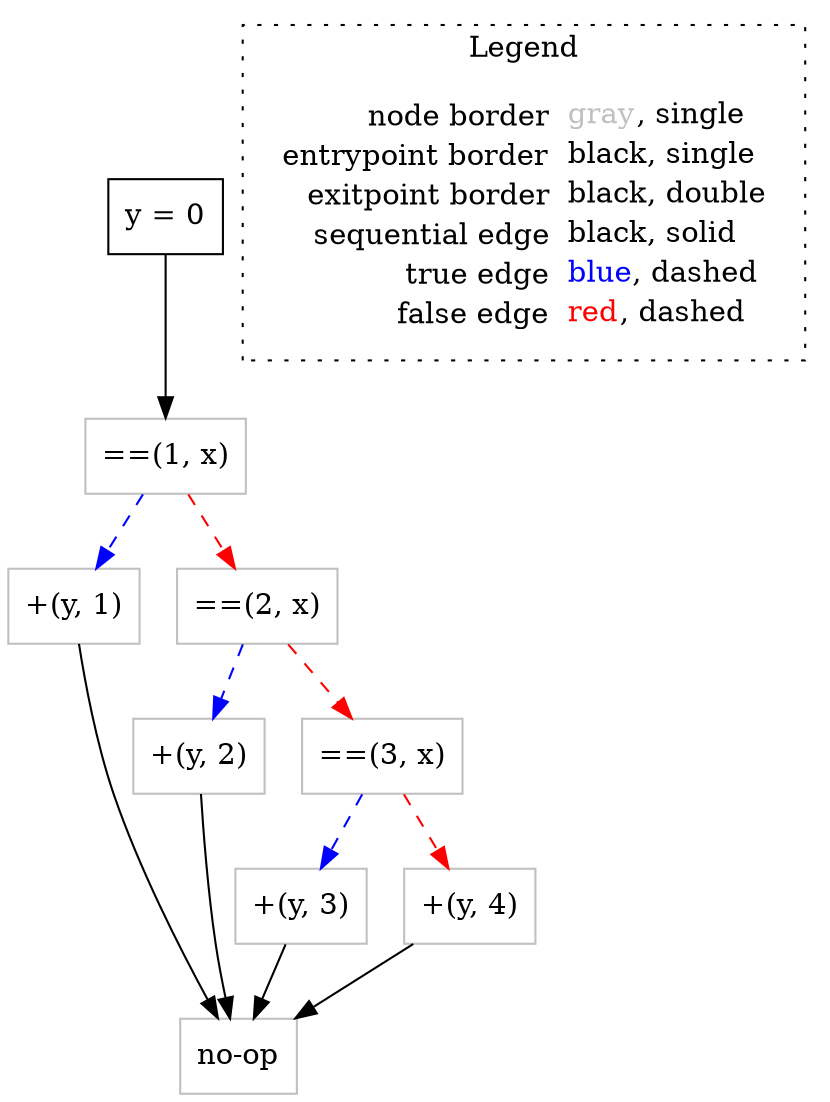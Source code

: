 digraph {
	"node0" [shape="rect",color="black",label=<y = 0>];
	"node1" [shape="rect",color="gray",label=<+(y, 1)>];
	"node2" [shape="rect",color="gray",label=<==(2, x)>];
	"node3" [shape="rect",color="gray",label=<+(y, 3)>];
	"node4" [shape="rect",color="gray",label=<+(y, 2)>];
	"node5" [shape="rect",color="gray",label=<no-op>];
	"node6" [shape="rect",color="gray",label=<==(1, x)>];
	"node7" [shape="rect",color="gray",label=<==(3, x)>];
	"node8" [shape="rect",color="gray",label=<+(y, 4)>];
	"node1" -> "node5" [color="black"];
	"node2" -> "node4" [color="blue",style="dashed"];
	"node2" -> "node7" [color="red",style="dashed"];
	"node3" -> "node5" [color="black"];
	"node4" -> "node5" [color="black"];
	"node6" -> "node1" [color="blue",style="dashed"];
	"node6" -> "node2" [color="red",style="dashed"];
	"node7" -> "node3" [color="blue",style="dashed"];
	"node7" -> "node8" [color="red",style="dashed"];
	"node8" -> "node5" [color="black"];
	"node0" -> "node6" [color="black"];
subgraph cluster_legend {
	label="Legend";
	style=dotted;
	node [shape=plaintext];
	"legend" [label=<<table border="0" cellpadding="2" cellspacing="0" cellborder="0"><tr><td align="right">node border&nbsp;</td><td align="left"><font color="gray">gray</font>, single</td></tr><tr><td align="right">entrypoint border&nbsp;</td><td align="left"><font color="black">black</font>, single</td></tr><tr><td align="right">exitpoint border&nbsp;</td><td align="left"><font color="black">black</font>, double</td></tr><tr><td align="right">sequential edge&nbsp;</td><td align="left"><font color="black">black</font>, solid</td></tr><tr><td align="right">true edge&nbsp;</td><td align="left"><font color="blue">blue</font>, dashed</td></tr><tr><td align="right">false edge&nbsp;</td><td align="left"><font color="red">red</font>, dashed</td></tr></table>>];
}

}
